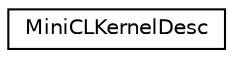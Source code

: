 digraph "Graphical Class Hierarchy"
{
  edge [fontname="Helvetica",fontsize="10",labelfontname="Helvetica",labelfontsize="10"];
  node [fontname="Helvetica",fontsize="10",shape=record];
  rankdir="LR";
  Node1 [label="MiniCLKernelDesc",height=0.2,width=0.4,color="black", fillcolor="white", style="filled",URL="$struct_mini_c_l_kernel_desc.html"];
}
